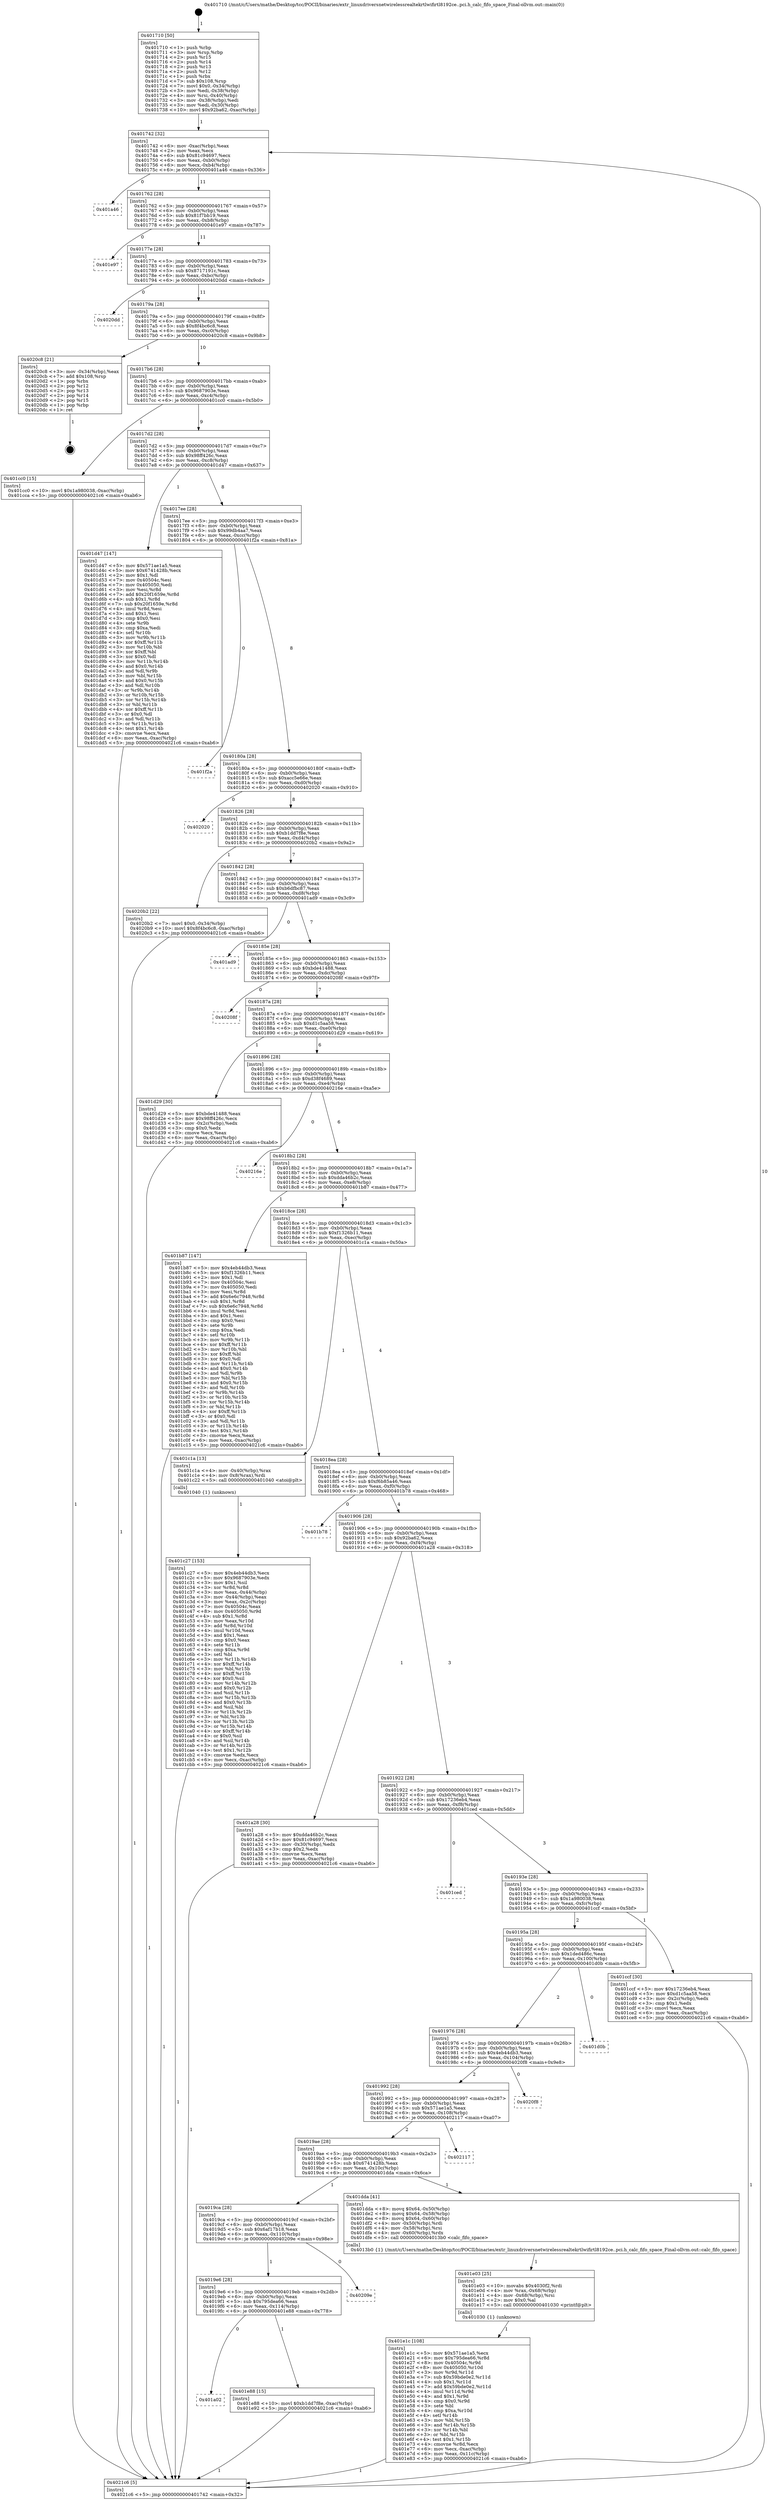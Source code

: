 digraph "0x401710" {
  label = "0x401710 (/mnt/c/Users/mathe/Desktop/tcc/POCII/binaries/extr_linuxdriversnetwirelessrealtekrtlwifirtl8192ce..pci.h_calc_fifo_space_Final-ollvm.out::main(0))"
  labelloc = "t"
  node[shape=record]

  Entry [label="",width=0.3,height=0.3,shape=circle,fillcolor=black,style=filled]
  "0x401742" [label="{
     0x401742 [32]\l
     | [instrs]\l
     &nbsp;&nbsp;0x401742 \<+6\>: mov -0xac(%rbp),%eax\l
     &nbsp;&nbsp;0x401748 \<+2\>: mov %eax,%ecx\l
     &nbsp;&nbsp;0x40174a \<+6\>: sub $0x81c94697,%ecx\l
     &nbsp;&nbsp;0x401750 \<+6\>: mov %eax,-0xb0(%rbp)\l
     &nbsp;&nbsp;0x401756 \<+6\>: mov %ecx,-0xb4(%rbp)\l
     &nbsp;&nbsp;0x40175c \<+6\>: je 0000000000401a46 \<main+0x336\>\l
  }"]
  "0x401a46" [label="{
     0x401a46\l
  }", style=dashed]
  "0x401762" [label="{
     0x401762 [28]\l
     | [instrs]\l
     &nbsp;&nbsp;0x401762 \<+5\>: jmp 0000000000401767 \<main+0x57\>\l
     &nbsp;&nbsp;0x401767 \<+6\>: mov -0xb0(%rbp),%eax\l
     &nbsp;&nbsp;0x40176d \<+5\>: sub $0x81f7bb19,%eax\l
     &nbsp;&nbsp;0x401772 \<+6\>: mov %eax,-0xb8(%rbp)\l
     &nbsp;&nbsp;0x401778 \<+6\>: je 0000000000401e97 \<main+0x787\>\l
  }"]
  Exit [label="",width=0.3,height=0.3,shape=circle,fillcolor=black,style=filled,peripheries=2]
  "0x401e97" [label="{
     0x401e97\l
  }", style=dashed]
  "0x40177e" [label="{
     0x40177e [28]\l
     | [instrs]\l
     &nbsp;&nbsp;0x40177e \<+5\>: jmp 0000000000401783 \<main+0x73\>\l
     &nbsp;&nbsp;0x401783 \<+6\>: mov -0xb0(%rbp),%eax\l
     &nbsp;&nbsp;0x401789 \<+5\>: sub $0x8717191c,%eax\l
     &nbsp;&nbsp;0x40178e \<+6\>: mov %eax,-0xbc(%rbp)\l
     &nbsp;&nbsp;0x401794 \<+6\>: je 00000000004020dd \<main+0x9cd\>\l
  }"]
  "0x401a02" [label="{
     0x401a02\l
  }", style=dashed]
  "0x4020dd" [label="{
     0x4020dd\l
  }", style=dashed]
  "0x40179a" [label="{
     0x40179a [28]\l
     | [instrs]\l
     &nbsp;&nbsp;0x40179a \<+5\>: jmp 000000000040179f \<main+0x8f\>\l
     &nbsp;&nbsp;0x40179f \<+6\>: mov -0xb0(%rbp),%eax\l
     &nbsp;&nbsp;0x4017a5 \<+5\>: sub $0x8f4bc6c8,%eax\l
     &nbsp;&nbsp;0x4017aa \<+6\>: mov %eax,-0xc0(%rbp)\l
     &nbsp;&nbsp;0x4017b0 \<+6\>: je 00000000004020c8 \<main+0x9b8\>\l
  }"]
  "0x401e88" [label="{
     0x401e88 [15]\l
     | [instrs]\l
     &nbsp;&nbsp;0x401e88 \<+10\>: movl $0xb1dd7f8e,-0xac(%rbp)\l
     &nbsp;&nbsp;0x401e92 \<+5\>: jmp 00000000004021c6 \<main+0xab6\>\l
  }"]
  "0x4020c8" [label="{
     0x4020c8 [21]\l
     | [instrs]\l
     &nbsp;&nbsp;0x4020c8 \<+3\>: mov -0x34(%rbp),%eax\l
     &nbsp;&nbsp;0x4020cb \<+7\>: add $0x108,%rsp\l
     &nbsp;&nbsp;0x4020d2 \<+1\>: pop %rbx\l
     &nbsp;&nbsp;0x4020d3 \<+2\>: pop %r12\l
     &nbsp;&nbsp;0x4020d5 \<+2\>: pop %r13\l
     &nbsp;&nbsp;0x4020d7 \<+2\>: pop %r14\l
     &nbsp;&nbsp;0x4020d9 \<+2\>: pop %r15\l
     &nbsp;&nbsp;0x4020db \<+1\>: pop %rbp\l
     &nbsp;&nbsp;0x4020dc \<+1\>: ret\l
  }"]
  "0x4017b6" [label="{
     0x4017b6 [28]\l
     | [instrs]\l
     &nbsp;&nbsp;0x4017b6 \<+5\>: jmp 00000000004017bb \<main+0xab\>\l
     &nbsp;&nbsp;0x4017bb \<+6\>: mov -0xb0(%rbp),%eax\l
     &nbsp;&nbsp;0x4017c1 \<+5\>: sub $0x9687903e,%eax\l
     &nbsp;&nbsp;0x4017c6 \<+6\>: mov %eax,-0xc4(%rbp)\l
     &nbsp;&nbsp;0x4017cc \<+6\>: je 0000000000401cc0 \<main+0x5b0\>\l
  }"]
  "0x4019e6" [label="{
     0x4019e6 [28]\l
     | [instrs]\l
     &nbsp;&nbsp;0x4019e6 \<+5\>: jmp 00000000004019eb \<main+0x2db\>\l
     &nbsp;&nbsp;0x4019eb \<+6\>: mov -0xb0(%rbp),%eax\l
     &nbsp;&nbsp;0x4019f1 \<+5\>: sub $0x795dea66,%eax\l
     &nbsp;&nbsp;0x4019f6 \<+6\>: mov %eax,-0x114(%rbp)\l
     &nbsp;&nbsp;0x4019fc \<+6\>: je 0000000000401e88 \<main+0x778\>\l
  }"]
  "0x401cc0" [label="{
     0x401cc0 [15]\l
     | [instrs]\l
     &nbsp;&nbsp;0x401cc0 \<+10\>: movl $0x1a980038,-0xac(%rbp)\l
     &nbsp;&nbsp;0x401cca \<+5\>: jmp 00000000004021c6 \<main+0xab6\>\l
  }"]
  "0x4017d2" [label="{
     0x4017d2 [28]\l
     | [instrs]\l
     &nbsp;&nbsp;0x4017d2 \<+5\>: jmp 00000000004017d7 \<main+0xc7\>\l
     &nbsp;&nbsp;0x4017d7 \<+6\>: mov -0xb0(%rbp),%eax\l
     &nbsp;&nbsp;0x4017dd \<+5\>: sub $0x98ff426c,%eax\l
     &nbsp;&nbsp;0x4017e2 \<+6\>: mov %eax,-0xc8(%rbp)\l
     &nbsp;&nbsp;0x4017e8 \<+6\>: je 0000000000401d47 \<main+0x637\>\l
  }"]
  "0x40209e" [label="{
     0x40209e\l
  }", style=dashed]
  "0x401d47" [label="{
     0x401d47 [147]\l
     | [instrs]\l
     &nbsp;&nbsp;0x401d47 \<+5\>: mov $0x571ae1a5,%eax\l
     &nbsp;&nbsp;0x401d4c \<+5\>: mov $0x6741428b,%ecx\l
     &nbsp;&nbsp;0x401d51 \<+2\>: mov $0x1,%dl\l
     &nbsp;&nbsp;0x401d53 \<+7\>: mov 0x40504c,%esi\l
     &nbsp;&nbsp;0x401d5a \<+7\>: mov 0x405050,%edi\l
     &nbsp;&nbsp;0x401d61 \<+3\>: mov %esi,%r8d\l
     &nbsp;&nbsp;0x401d64 \<+7\>: add $0x20f1659e,%r8d\l
     &nbsp;&nbsp;0x401d6b \<+4\>: sub $0x1,%r8d\l
     &nbsp;&nbsp;0x401d6f \<+7\>: sub $0x20f1659e,%r8d\l
     &nbsp;&nbsp;0x401d76 \<+4\>: imul %r8d,%esi\l
     &nbsp;&nbsp;0x401d7a \<+3\>: and $0x1,%esi\l
     &nbsp;&nbsp;0x401d7d \<+3\>: cmp $0x0,%esi\l
     &nbsp;&nbsp;0x401d80 \<+4\>: sete %r9b\l
     &nbsp;&nbsp;0x401d84 \<+3\>: cmp $0xa,%edi\l
     &nbsp;&nbsp;0x401d87 \<+4\>: setl %r10b\l
     &nbsp;&nbsp;0x401d8b \<+3\>: mov %r9b,%r11b\l
     &nbsp;&nbsp;0x401d8e \<+4\>: xor $0xff,%r11b\l
     &nbsp;&nbsp;0x401d92 \<+3\>: mov %r10b,%bl\l
     &nbsp;&nbsp;0x401d95 \<+3\>: xor $0xff,%bl\l
     &nbsp;&nbsp;0x401d98 \<+3\>: xor $0x0,%dl\l
     &nbsp;&nbsp;0x401d9b \<+3\>: mov %r11b,%r14b\l
     &nbsp;&nbsp;0x401d9e \<+4\>: and $0x0,%r14b\l
     &nbsp;&nbsp;0x401da2 \<+3\>: and %dl,%r9b\l
     &nbsp;&nbsp;0x401da5 \<+3\>: mov %bl,%r15b\l
     &nbsp;&nbsp;0x401da8 \<+4\>: and $0x0,%r15b\l
     &nbsp;&nbsp;0x401dac \<+3\>: and %dl,%r10b\l
     &nbsp;&nbsp;0x401daf \<+3\>: or %r9b,%r14b\l
     &nbsp;&nbsp;0x401db2 \<+3\>: or %r10b,%r15b\l
     &nbsp;&nbsp;0x401db5 \<+3\>: xor %r15b,%r14b\l
     &nbsp;&nbsp;0x401db8 \<+3\>: or %bl,%r11b\l
     &nbsp;&nbsp;0x401dbb \<+4\>: xor $0xff,%r11b\l
     &nbsp;&nbsp;0x401dbf \<+3\>: or $0x0,%dl\l
     &nbsp;&nbsp;0x401dc2 \<+3\>: and %dl,%r11b\l
     &nbsp;&nbsp;0x401dc5 \<+3\>: or %r11b,%r14b\l
     &nbsp;&nbsp;0x401dc8 \<+4\>: test $0x1,%r14b\l
     &nbsp;&nbsp;0x401dcc \<+3\>: cmovne %ecx,%eax\l
     &nbsp;&nbsp;0x401dcf \<+6\>: mov %eax,-0xac(%rbp)\l
     &nbsp;&nbsp;0x401dd5 \<+5\>: jmp 00000000004021c6 \<main+0xab6\>\l
  }"]
  "0x4017ee" [label="{
     0x4017ee [28]\l
     | [instrs]\l
     &nbsp;&nbsp;0x4017ee \<+5\>: jmp 00000000004017f3 \<main+0xe3\>\l
     &nbsp;&nbsp;0x4017f3 \<+6\>: mov -0xb0(%rbp),%eax\l
     &nbsp;&nbsp;0x4017f9 \<+5\>: sub $0x99db4aa7,%eax\l
     &nbsp;&nbsp;0x4017fe \<+6\>: mov %eax,-0xcc(%rbp)\l
     &nbsp;&nbsp;0x401804 \<+6\>: je 0000000000401f2a \<main+0x81a\>\l
  }"]
  "0x401e1c" [label="{
     0x401e1c [108]\l
     | [instrs]\l
     &nbsp;&nbsp;0x401e1c \<+5\>: mov $0x571ae1a5,%ecx\l
     &nbsp;&nbsp;0x401e21 \<+6\>: mov $0x795dea66,%r8d\l
     &nbsp;&nbsp;0x401e27 \<+8\>: mov 0x40504c,%r9d\l
     &nbsp;&nbsp;0x401e2f \<+8\>: mov 0x405050,%r10d\l
     &nbsp;&nbsp;0x401e37 \<+3\>: mov %r9d,%r11d\l
     &nbsp;&nbsp;0x401e3a \<+7\>: sub $0x59bde0e2,%r11d\l
     &nbsp;&nbsp;0x401e41 \<+4\>: sub $0x1,%r11d\l
     &nbsp;&nbsp;0x401e45 \<+7\>: add $0x59bde0e2,%r11d\l
     &nbsp;&nbsp;0x401e4c \<+4\>: imul %r11d,%r9d\l
     &nbsp;&nbsp;0x401e50 \<+4\>: and $0x1,%r9d\l
     &nbsp;&nbsp;0x401e54 \<+4\>: cmp $0x0,%r9d\l
     &nbsp;&nbsp;0x401e58 \<+3\>: sete %bl\l
     &nbsp;&nbsp;0x401e5b \<+4\>: cmp $0xa,%r10d\l
     &nbsp;&nbsp;0x401e5f \<+4\>: setl %r14b\l
     &nbsp;&nbsp;0x401e63 \<+3\>: mov %bl,%r15b\l
     &nbsp;&nbsp;0x401e66 \<+3\>: and %r14b,%r15b\l
     &nbsp;&nbsp;0x401e69 \<+3\>: xor %r14b,%bl\l
     &nbsp;&nbsp;0x401e6c \<+3\>: or %bl,%r15b\l
     &nbsp;&nbsp;0x401e6f \<+4\>: test $0x1,%r15b\l
     &nbsp;&nbsp;0x401e73 \<+4\>: cmovne %r8d,%ecx\l
     &nbsp;&nbsp;0x401e77 \<+6\>: mov %ecx,-0xac(%rbp)\l
     &nbsp;&nbsp;0x401e7d \<+6\>: mov %eax,-0x11c(%rbp)\l
     &nbsp;&nbsp;0x401e83 \<+5\>: jmp 00000000004021c6 \<main+0xab6\>\l
  }"]
  "0x401f2a" [label="{
     0x401f2a\l
  }", style=dashed]
  "0x40180a" [label="{
     0x40180a [28]\l
     | [instrs]\l
     &nbsp;&nbsp;0x40180a \<+5\>: jmp 000000000040180f \<main+0xff\>\l
     &nbsp;&nbsp;0x40180f \<+6\>: mov -0xb0(%rbp),%eax\l
     &nbsp;&nbsp;0x401815 \<+5\>: sub $0xacc5e66e,%eax\l
     &nbsp;&nbsp;0x40181a \<+6\>: mov %eax,-0xd0(%rbp)\l
     &nbsp;&nbsp;0x401820 \<+6\>: je 0000000000402020 \<main+0x910\>\l
  }"]
  "0x401e03" [label="{
     0x401e03 [25]\l
     | [instrs]\l
     &nbsp;&nbsp;0x401e03 \<+10\>: movabs $0x4030f2,%rdi\l
     &nbsp;&nbsp;0x401e0d \<+4\>: mov %rax,-0x68(%rbp)\l
     &nbsp;&nbsp;0x401e11 \<+4\>: mov -0x68(%rbp),%rsi\l
     &nbsp;&nbsp;0x401e15 \<+2\>: mov $0x0,%al\l
     &nbsp;&nbsp;0x401e17 \<+5\>: call 0000000000401030 \<printf@plt\>\l
     | [calls]\l
     &nbsp;&nbsp;0x401030 \{1\} (unknown)\l
  }"]
  "0x402020" [label="{
     0x402020\l
  }", style=dashed]
  "0x401826" [label="{
     0x401826 [28]\l
     | [instrs]\l
     &nbsp;&nbsp;0x401826 \<+5\>: jmp 000000000040182b \<main+0x11b\>\l
     &nbsp;&nbsp;0x40182b \<+6\>: mov -0xb0(%rbp),%eax\l
     &nbsp;&nbsp;0x401831 \<+5\>: sub $0xb1dd7f8e,%eax\l
     &nbsp;&nbsp;0x401836 \<+6\>: mov %eax,-0xd4(%rbp)\l
     &nbsp;&nbsp;0x40183c \<+6\>: je 00000000004020b2 \<main+0x9a2\>\l
  }"]
  "0x4019ca" [label="{
     0x4019ca [28]\l
     | [instrs]\l
     &nbsp;&nbsp;0x4019ca \<+5\>: jmp 00000000004019cf \<main+0x2bf\>\l
     &nbsp;&nbsp;0x4019cf \<+6\>: mov -0xb0(%rbp),%eax\l
     &nbsp;&nbsp;0x4019d5 \<+5\>: sub $0x6af17b18,%eax\l
     &nbsp;&nbsp;0x4019da \<+6\>: mov %eax,-0x110(%rbp)\l
     &nbsp;&nbsp;0x4019e0 \<+6\>: je 000000000040209e \<main+0x98e\>\l
  }"]
  "0x4020b2" [label="{
     0x4020b2 [22]\l
     | [instrs]\l
     &nbsp;&nbsp;0x4020b2 \<+7\>: movl $0x0,-0x34(%rbp)\l
     &nbsp;&nbsp;0x4020b9 \<+10\>: movl $0x8f4bc6c8,-0xac(%rbp)\l
     &nbsp;&nbsp;0x4020c3 \<+5\>: jmp 00000000004021c6 \<main+0xab6\>\l
  }"]
  "0x401842" [label="{
     0x401842 [28]\l
     | [instrs]\l
     &nbsp;&nbsp;0x401842 \<+5\>: jmp 0000000000401847 \<main+0x137\>\l
     &nbsp;&nbsp;0x401847 \<+6\>: mov -0xb0(%rbp),%eax\l
     &nbsp;&nbsp;0x40184d \<+5\>: sub $0xb6dfbc87,%eax\l
     &nbsp;&nbsp;0x401852 \<+6\>: mov %eax,-0xd8(%rbp)\l
     &nbsp;&nbsp;0x401858 \<+6\>: je 0000000000401ad9 \<main+0x3c9\>\l
  }"]
  "0x401dda" [label="{
     0x401dda [41]\l
     | [instrs]\l
     &nbsp;&nbsp;0x401dda \<+8\>: movq $0x64,-0x50(%rbp)\l
     &nbsp;&nbsp;0x401de2 \<+8\>: movq $0x64,-0x58(%rbp)\l
     &nbsp;&nbsp;0x401dea \<+8\>: movq $0x64,-0x60(%rbp)\l
     &nbsp;&nbsp;0x401df2 \<+4\>: mov -0x50(%rbp),%rdi\l
     &nbsp;&nbsp;0x401df6 \<+4\>: mov -0x58(%rbp),%rsi\l
     &nbsp;&nbsp;0x401dfa \<+4\>: mov -0x60(%rbp),%rdx\l
     &nbsp;&nbsp;0x401dfe \<+5\>: call 00000000004013b0 \<calc_fifo_space\>\l
     | [calls]\l
     &nbsp;&nbsp;0x4013b0 \{1\} (/mnt/c/Users/mathe/Desktop/tcc/POCII/binaries/extr_linuxdriversnetwirelessrealtekrtlwifirtl8192ce..pci.h_calc_fifo_space_Final-ollvm.out::calc_fifo_space)\l
  }"]
  "0x401ad9" [label="{
     0x401ad9\l
  }", style=dashed]
  "0x40185e" [label="{
     0x40185e [28]\l
     | [instrs]\l
     &nbsp;&nbsp;0x40185e \<+5\>: jmp 0000000000401863 \<main+0x153\>\l
     &nbsp;&nbsp;0x401863 \<+6\>: mov -0xb0(%rbp),%eax\l
     &nbsp;&nbsp;0x401869 \<+5\>: sub $0xbde41488,%eax\l
     &nbsp;&nbsp;0x40186e \<+6\>: mov %eax,-0xdc(%rbp)\l
     &nbsp;&nbsp;0x401874 \<+6\>: je 000000000040208f \<main+0x97f\>\l
  }"]
  "0x4019ae" [label="{
     0x4019ae [28]\l
     | [instrs]\l
     &nbsp;&nbsp;0x4019ae \<+5\>: jmp 00000000004019b3 \<main+0x2a3\>\l
     &nbsp;&nbsp;0x4019b3 \<+6\>: mov -0xb0(%rbp),%eax\l
     &nbsp;&nbsp;0x4019b9 \<+5\>: sub $0x6741428b,%eax\l
     &nbsp;&nbsp;0x4019be \<+6\>: mov %eax,-0x10c(%rbp)\l
     &nbsp;&nbsp;0x4019c4 \<+6\>: je 0000000000401dda \<main+0x6ca\>\l
  }"]
  "0x40208f" [label="{
     0x40208f\l
  }", style=dashed]
  "0x40187a" [label="{
     0x40187a [28]\l
     | [instrs]\l
     &nbsp;&nbsp;0x40187a \<+5\>: jmp 000000000040187f \<main+0x16f\>\l
     &nbsp;&nbsp;0x40187f \<+6\>: mov -0xb0(%rbp),%eax\l
     &nbsp;&nbsp;0x401885 \<+5\>: sub $0xd1c5aa58,%eax\l
     &nbsp;&nbsp;0x40188a \<+6\>: mov %eax,-0xe0(%rbp)\l
     &nbsp;&nbsp;0x401890 \<+6\>: je 0000000000401d29 \<main+0x619\>\l
  }"]
  "0x402117" [label="{
     0x402117\l
  }", style=dashed]
  "0x401d29" [label="{
     0x401d29 [30]\l
     | [instrs]\l
     &nbsp;&nbsp;0x401d29 \<+5\>: mov $0xbde41488,%eax\l
     &nbsp;&nbsp;0x401d2e \<+5\>: mov $0x98ff426c,%ecx\l
     &nbsp;&nbsp;0x401d33 \<+3\>: mov -0x2c(%rbp),%edx\l
     &nbsp;&nbsp;0x401d36 \<+3\>: cmp $0x0,%edx\l
     &nbsp;&nbsp;0x401d39 \<+3\>: cmove %ecx,%eax\l
     &nbsp;&nbsp;0x401d3c \<+6\>: mov %eax,-0xac(%rbp)\l
     &nbsp;&nbsp;0x401d42 \<+5\>: jmp 00000000004021c6 \<main+0xab6\>\l
  }"]
  "0x401896" [label="{
     0x401896 [28]\l
     | [instrs]\l
     &nbsp;&nbsp;0x401896 \<+5\>: jmp 000000000040189b \<main+0x18b\>\l
     &nbsp;&nbsp;0x40189b \<+6\>: mov -0xb0(%rbp),%eax\l
     &nbsp;&nbsp;0x4018a1 \<+5\>: sub $0xd38f4689,%eax\l
     &nbsp;&nbsp;0x4018a6 \<+6\>: mov %eax,-0xe4(%rbp)\l
     &nbsp;&nbsp;0x4018ac \<+6\>: je 000000000040216e \<main+0xa5e\>\l
  }"]
  "0x401992" [label="{
     0x401992 [28]\l
     | [instrs]\l
     &nbsp;&nbsp;0x401992 \<+5\>: jmp 0000000000401997 \<main+0x287\>\l
     &nbsp;&nbsp;0x401997 \<+6\>: mov -0xb0(%rbp),%eax\l
     &nbsp;&nbsp;0x40199d \<+5\>: sub $0x571ae1a5,%eax\l
     &nbsp;&nbsp;0x4019a2 \<+6\>: mov %eax,-0x108(%rbp)\l
     &nbsp;&nbsp;0x4019a8 \<+6\>: je 0000000000402117 \<main+0xa07\>\l
  }"]
  "0x40216e" [label="{
     0x40216e\l
  }", style=dashed]
  "0x4018b2" [label="{
     0x4018b2 [28]\l
     | [instrs]\l
     &nbsp;&nbsp;0x4018b2 \<+5\>: jmp 00000000004018b7 \<main+0x1a7\>\l
     &nbsp;&nbsp;0x4018b7 \<+6\>: mov -0xb0(%rbp),%eax\l
     &nbsp;&nbsp;0x4018bd \<+5\>: sub $0xdda46b2c,%eax\l
     &nbsp;&nbsp;0x4018c2 \<+6\>: mov %eax,-0xe8(%rbp)\l
     &nbsp;&nbsp;0x4018c8 \<+6\>: je 0000000000401b87 \<main+0x477\>\l
  }"]
  "0x4020f8" [label="{
     0x4020f8\l
  }", style=dashed]
  "0x401b87" [label="{
     0x401b87 [147]\l
     | [instrs]\l
     &nbsp;&nbsp;0x401b87 \<+5\>: mov $0x4eb44db3,%eax\l
     &nbsp;&nbsp;0x401b8c \<+5\>: mov $0xf1326b11,%ecx\l
     &nbsp;&nbsp;0x401b91 \<+2\>: mov $0x1,%dl\l
     &nbsp;&nbsp;0x401b93 \<+7\>: mov 0x40504c,%esi\l
     &nbsp;&nbsp;0x401b9a \<+7\>: mov 0x405050,%edi\l
     &nbsp;&nbsp;0x401ba1 \<+3\>: mov %esi,%r8d\l
     &nbsp;&nbsp;0x401ba4 \<+7\>: add $0x6e6c7948,%r8d\l
     &nbsp;&nbsp;0x401bab \<+4\>: sub $0x1,%r8d\l
     &nbsp;&nbsp;0x401baf \<+7\>: sub $0x6e6c7948,%r8d\l
     &nbsp;&nbsp;0x401bb6 \<+4\>: imul %r8d,%esi\l
     &nbsp;&nbsp;0x401bba \<+3\>: and $0x1,%esi\l
     &nbsp;&nbsp;0x401bbd \<+3\>: cmp $0x0,%esi\l
     &nbsp;&nbsp;0x401bc0 \<+4\>: sete %r9b\l
     &nbsp;&nbsp;0x401bc4 \<+3\>: cmp $0xa,%edi\l
     &nbsp;&nbsp;0x401bc7 \<+4\>: setl %r10b\l
     &nbsp;&nbsp;0x401bcb \<+3\>: mov %r9b,%r11b\l
     &nbsp;&nbsp;0x401bce \<+4\>: xor $0xff,%r11b\l
     &nbsp;&nbsp;0x401bd2 \<+3\>: mov %r10b,%bl\l
     &nbsp;&nbsp;0x401bd5 \<+3\>: xor $0xff,%bl\l
     &nbsp;&nbsp;0x401bd8 \<+3\>: xor $0x0,%dl\l
     &nbsp;&nbsp;0x401bdb \<+3\>: mov %r11b,%r14b\l
     &nbsp;&nbsp;0x401bde \<+4\>: and $0x0,%r14b\l
     &nbsp;&nbsp;0x401be2 \<+3\>: and %dl,%r9b\l
     &nbsp;&nbsp;0x401be5 \<+3\>: mov %bl,%r15b\l
     &nbsp;&nbsp;0x401be8 \<+4\>: and $0x0,%r15b\l
     &nbsp;&nbsp;0x401bec \<+3\>: and %dl,%r10b\l
     &nbsp;&nbsp;0x401bef \<+3\>: or %r9b,%r14b\l
     &nbsp;&nbsp;0x401bf2 \<+3\>: or %r10b,%r15b\l
     &nbsp;&nbsp;0x401bf5 \<+3\>: xor %r15b,%r14b\l
     &nbsp;&nbsp;0x401bf8 \<+3\>: or %bl,%r11b\l
     &nbsp;&nbsp;0x401bfb \<+4\>: xor $0xff,%r11b\l
     &nbsp;&nbsp;0x401bff \<+3\>: or $0x0,%dl\l
     &nbsp;&nbsp;0x401c02 \<+3\>: and %dl,%r11b\l
     &nbsp;&nbsp;0x401c05 \<+3\>: or %r11b,%r14b\l
     &nbsp;&nbsp;0x401c08 \<+4\>: test $0x1,%r14b\l
     &nbsp;&nbsp;0x401c0c \<+3\>: cmovne %ecx,%eax\l
     &nbsp;&nbsp;0x401c0f \<+6\>: mov %eax,-0xac(%rbp)\l
     &nbsp;&nbsp;0x401c15 \<+5\>: jmp 00000000004021c6 \<main+0xab6\>\l
  }"]
  "0x4018ce" [label="{
     0x4018ce [28]\l
     | [instrs]\l
     &nbsp;&nbsp;0x4018ce \<+5\>: jmp 00000000004018d3 \<main+0x1c3\>\l
     &nbsp;&nbsp;0x4018d3 \<+6\>: mov -0xb0(%rbp),%eax\l
     &nbsp;&nbsp;0x4018d9 \<+5\>: sub $0xf1326b11,%eax\l
     &nbsp;&nbsp;0x4018de \<+6\>: mov %eax,-0xec(%rbp)\l
     &nbsp;&nbsp;0x4018e4 \<+6\>: je 0000000000401c1a \<main+0x50a\>\l
  }"]
  "0x401976" [label="{
     0x401976 [28]\l
     | [instrs]\l
     &nbsp;&nbsp;0x401976 \<+5\>: jmp 000000000040197b \<main+0x26b\>\l
     &nbsp;&nbsp;0x40197b \<+6\>: mov -0xb0(%rbp),%eax\l
     &nbsp;&nbsp;0x401981 \<+5\>: sub $0x4eb44db3,%eax\l
     &nbsp;&nbsp;0x401986 \<+6\>: mov %eax,-0x104(%rbp)\l
     &nbsp;&nbsp;0x40198c \<+6\>: je 00000000004020f8 \<main+0x9e8\>\l
  }"]
  "0x401c1a" [label="{
     0x401c1a [13]\l
     | [instrs]\l
     &nbsp;&nbsp;0x401c1a \<+4\>: mov -0x40(%rbp),%rax\l
     &nbsp;&nbsp;0x401c1e \<+4\>: mov 0x8(%rax),%rdi\l
     &nbsp;&nbsp;0x401c22 \<+5\>: call 0000000000401040 \<atoi@plt\>\l
     | [calls]\l
     &nbsp;&nbsp;0x401040 \{1\} (unknown)\l
  }"]
  "0x4018ea" [label="{
     0x4018ea [28]\l
     | [instrs]\l
     &nbsp;&nbsp;0x4018ea \<+5\>: jmp 00000000004018ef \<main+0x1df\>\l
     &nbsp;&nbsp;0x4018ef \<+6\>: mov -0xb0(%rbp),%eax\l
     &nbsp;&nbsp;0x4018f5 \<+5\>: sub $0xf6b85a46,%eax\l
     &nbsp;&nbsp;0x4018fa \<+6\>: mov %eax,-0xf0(%rbp)\l
     &nbsp;&nbsp;0x401900 \<+6\>: je 0000000000401b78 \<main+0x468\>\l
  }"]
  "0x401d0b" [label="{
     0x401d0b\l
  }", style=dashed]
  "0x401b78" [label="{
     0x401b78\l
  }", style=dashed]
  "0x401906" [label="{
     0x401906 [28]\l
     | [instrs]\l
     &nbsp;&nbsp;0x401906 \<+5\>: jmp 000000000040190b \<main+0x1fb\>\l
     &nbsp;&nbsp;0x40190b \<+6\>: mov -0xb0(%rbp),%eax\l
     &nbsp;&nbsp;0x401911 \<+5\>: sub $0x92ba62,%eax\l
     &nbsp;&nbsp;0x401916 \<+6\>: mov %eax,-0xf4(%rbp)\l
     &nbsp;&nbsp;0x40191c \<+6\>: je 0000000000401a28 \<main+0x318\>\l
  }"]
  "0x40195a" [label="{
     0x40195a [28]\l
     | [instrs]\l
     &nbsp;&nbsp;0x40195a \<+5\>: jmp 000000000040195f \<main+0x24f\>\l
     &nbsp;&nbsp;0x40195f \<+6\>: mov -0xb0(%rbp),%eax\l
     &nbsp;&nbsp;0x401965 \<+5\>: sub $0x1ded486c,%eax\l
     &nbsp;&nbsp;0x40196a \<+6\>: mov %eax,-0x100(%rbp)\l
     &nbsp;&nbsp;0x401970 \<+6\>: je 0000000000401d0b \<main+0x5fb\>\l
  }"]
  "0x401a28" [label="{
     0x401a28 [30]\l
     | [instrs]\l
     &nbsp;&nbsp;0x401a28 \<+5\>: mov $0xdda46b2c,%eax\l
     &nbsp;&nbsp;0x401a2d \<+5\>: mov $0x81c94697,%ecx\l
     &nbsp;&nbsp;0x401a32 \<+3\>: mov -0x30(%rbp),%edx\l
     &nbsp;&nbsp;0x401a35 \<+3\>: cmp $0x2,%edx\l
     &nbsp;&nbsp;0x401a38 \<+3\>: cmovne %ecx,%eax\l
     &nbsp;&nbsp;0x401a3b \<+6\>: mov %eax,-0xac(%rbp)\l
     &nbsp;&nbsp;0x401a41 \<+5\>: jmp 00000000004021c6 \<main+0xab6\>\l
  }"]
  "0x401922" [label="{
     0x401922 [28]\l
     | [instrs]\l
     &nbsp;&nbsp;0x401922 \<+5\>: jmp 0000000000401927 \<main+0x217\>\l
     &nbsp;&nbsp;0x401927 \<+6\>: mov -0xb0(%rbp),%eax\l
     &nbsp;&nbsp;0x40192d \<+5\>: sub $0x17236eb4,%eax\l
     &nbsp;&nbsp;0x401932 \<+6\>: mov %eax,-0xf8(%rbp)\l
     &nbsp;&nbsp;0x401938 \<+6\>: je 0000000000401ced \<main+0x5dd\>\l
  }"]
  "0x4021c6" [label="{
     0x4021c6 [5]\l
     | [instrs]\l
     &nbsp;&nbsp;0x4021c6 \<+5\>: jmp 0000000000401742 \<main+0x32\>\l
  }"]
  "0x401710" [label="{
     0x401710 [50]\l
     | [instrs]\l
     &nbsp;&nbsp;0x401710 \<+1\>: push %rbp\l
     &nbsp;&nbsp;0x401711 \<+3\>: mov %rsp,%rbp\l
     &nbsp;&nbsp;0x401714 \<+2\>: push %r15\l
     &nbsp;&nbsp;0x401716 \<+2\>: push %r14\l
     &nbsp;&nbsp;0x401718 \<+2\>: push %r13\l
     &nbsp;&nbsp;0x40171a \<+2\>: push %r12\l
     &nbsp;&nbsp;0x40171c \<+1\>: push %rbx\l
     &nbsp;&nbsp;0x40171d \<+7\>: sub $0x108,%rsp\l
     &nbsp;&nbsp;0x401724 \<+7\>: movl $0x0,-0x34(%rbp)\l
     &nbsp;&nbsp;0x40172b \<+3\>: mov %edi,-0x38(%rbp)\l
     &nbsp;&nbsp;0x40172e \<+4\>: mov %rsi,-0x40(%rbp)\l
     &nbsp;&nbsp;0x401732 \<+3\>: mov -0x38(%rbp),%edi\l
     &nbsp;&nbsp;0x401735 \<+3\>: mov %edi,-0x30(%rbp)\l
     &nbsp;&nbsp;0x401738 \<+10\>: movl $0x92ba62,-0xac(%rbp)\l
  }"]
  "0x401c27" [label="{
     0x401c27 [153]\l
     | [instrs]\l
     &nbsp;&nbsp;0x401c27 \<+5\>: mov $0x4eb44db3,%ecx\l
     &nbsp;&nbsp;0x401c2c \<+5\>: mov $0x9687903e,%edx\l
     &nbsp;&nbsp;0x401c31 \<+3\>: mov $0x1,%sil\l
     &nbsp;&nbsp;0x401c34 \<+3\>: xor %r8d,%r8d\l
     &nbsp;&nbsp;0x401c37 \<+3\>: mov %eax,-0x44(%rbp)\l
     &nbsp;&nbsp;0x401c3a \<+3\>: mov -0x44(%rbp),%eax\l
     &nbsp;&nbsp;0x401c3d \<+3\>: mov %eax,-0x2c(%rbp)\l
     &nbsp;&nbsp;0x401c40 \<+7\>: mov 0x40504c,%eax\l
     &nbsp;&nbsp;0x401c47 \<+8\>: mov 0x405050,%r9d\l
     &nbsp;&nbsp;0x401c4f \<+4\>: sub $0x1,%r8d\l
     &nbsp;&nbsp;0x401c53 \<+3\>: mov %eax,%r10d\l
     &nbsp;&nbsp;0x401c56 \<+3\>: add %r8d,%r10d\l
     &nbsp;&nbsp;0x401c59 \<+4\>: imul %r10d,%eax\l
     &nbsp;&nbsp;0x401c5d \<+3\>: and $0x1,%eax\l
     &nbsp;&nbsp;0x401c60 \<+3\>: cmp $0x0,%eax\l
     &nbsp;&nbsp;0x401c63 \<+4\>: sete %r11b\l
     &nbsp;&nbsp;0x401c67 \<+4\>: cmp $0xa,%r9d\l
     &nbsp;&nbsp;0x401c6b \<+3\>: setl %bl\l
     &nbsp;&nbsp;0x401c6e \<+3\>: mov %r11b,%r14b\l
     &nbsp;&nbsp;0x401c71 \<+4\>: xor $0xff,%r14b\l
     &nbsp;&nbsp;0x401c75 \<+3\>: mov %bl,%r15b\l
     &nbsp;&nbsp;0x401c78 \<+4\>: xor $0xff,%r15b\l
     &nbsp;&nbsp;0x401c7c \<+4\>: xor $0x0,%sil\l
     &nbsp;&nbsp;0x401c80 \<+3\>: mov %r14b,%r12b\l
     &nbsp;&nbsp;0x401c83 \<+4\>: and $0x0,%r12b\l
     &nbsp;&nbsp;0x401c87 \<+3\>: and %sil,%r11b\l
     &nbsp;&nbsp;0x401c8a \<+3\>: mov %r15b,%r13b\l
     &nbsp;&nbsp;0x401c8d \<+4\>: and $0x0,%r13b\l
     &nbsp;&nbsp;0x401c91 \<+3\>: and %sil,%bl\l
     &nbsp;&nbsp;0x401c94 \<+3\>: or %r11b,%r12b\l
     &nbsp;&nbsp;0x401c97 \<+3\>: or %bl,%r13b\l
     &nbsp;&nbsp;0x401c9a \<+3\>: xor %r13b,%r12b\l
     &nbsp;&nbsp;0x401c9d \<+3\>: or %r15b,%r14b\l
     &nbsp;&nbsp;0x401ca0 \<+4\>: xor $0xff,%r14b\l
     &nbsp;&nbsp;0x401ca4 \<+4\>: or $0x0,%sil\l
     &nbsp;&nbsp;0x401ca8 \<+3\>: and %sil,%r14b\l
     &nbsp;&nbsp;0x401cab \<+3\>: or %r14b,%r12b\l
     &nbsp;&nbsp;0x401cae \<+4\>: test $0x1,%r12b\l
     &nbsp;&nbsp;0x401cb2 \<+3\>: cmovne %edx,%ecx\l
     &nbsp;&nbsp;0x401cb5 \<+6\>: mov %ecx,-0xac(%rbp)\l
     &nbsp;&nbsp;0x401cbb \<+5\>: jmp 00000000004021c6 \<main+0xab6\>\l
  }"]
  "0x401ccf" [label="{
     0x401ccf [30]\l
     | [instrs]\l
     &nbsp;&nbsp;0x401ccf \<+5\>: mov $0x17236eb4,%eax\l
     &nbsp;&nbsp;0x401cd4 \<+5\>: mov $0xd1c5aa58,%ecx\l
     &nbsp;&nbsp;0x401cd9 \<+3\>: mov -0x2c(%rbp),%edx\l
     &nbsp;&nbsp;0x401cdc \<+3\>: cmp $0x1,%edx\l
     &nbsp;&nbsp;0x401cdf \<+3\>: cmovl %ecx,%eax\l
     &nbsp;&nbsp;0x401ce2 \<+6\>: mov %eax,-0xac(%rbp)\l
     &nbsp;&nbsp;0x401ce8 \<+5\>: jmp 00000000004021c6 \<main+0xab6\>\l
  }"]
  "0x401ced" [label="{
     0x401ced\l
  }", style=dashed]
  "0x40193e" [label="{
     0x40193e [28]\l
     | [instrs]\l
     &nbsp;&nbsp;0x40193e \<+5\>: jmp 0000000000401943 \<main+0x233\>\l
     &nbsp;&nbsp;0x401943 \<+6\>: mov -0xb0(%rbp),%eax\l
     &nbsp;&nbsp;0x401949 \<+5\>: sub $0x1a980038,%eax\l
     &nbsp;&nbsp;0x40194e \<+6\>: mov %eax,-0xfc(%rbp)\l
     &nbsp;&nbsp;0x401954 \<+6\>: je 0000000000401ccf \<main+0x5bf\>\l
  }"]
  Entry -> "0x401710" [label=" 1"]
  "0x401742" -> "0x401a46" [label=" 0"]
  "0x401742" -> "0x401762" [label=" 11"]
  "0x4020c8" -> Exit [label=" 1"]
  "0x401762" -> "0x401e97" [label=" 0"]
  "0x401762" -> "0x40177e" [label=" 11"]
  "0x4020b2" -> "0x4021c6" [label=" 1"]
  "0x40177e" -> "0x4020dd" [label=" 0"]
  "0x40177e" -> "0x40179a" [label=" 11"]
  "0x401e88" -> "0x4021c6" [label=" 1"]
  "0x40179a" -> "0x4020c8" [label=" 1"]
  "0x40179a" -> "0x4017b6" [label=" 10"]
  "0x4019e6" -> "0x401a02" [label=" 0"]
  "0x4017b6" -> "0x401cc0" [label=" 1"]
  "0x4017b6" -> "0x4017d2" [label=" 9"]
  "0x4019e6" -> "0x401e88" [label=" 1"]
  "0x4017d2" -> "0x401d47" [label=" 1"]
  "0x4017d2" -> "0x4017ee" [label=" 8"]
  "0x4019ca" -> "0x4019e6" [label=" 1"]
  "0x4017ee" -> "0x401f2a" [label=" 0"]
  "0x4017ee" -> "0x40180a" [label=" 8"]
  "0x4019ca" -> "0x40209e" [label=" 0"]
  "0x40180a" -> "0x402020" [label=" 0"]
  "0x40180a" -> "0x401826" [label=" 8"]
  "0x401e1c" -> "0x4021c6" [label=" 1"]
  "0x401826" -> "0x4020b2" [label=" 1"]
  "0x401826" -> "0x401842" [label=" 7"]
  "0x401e03" -> "0x401e1c" [label=" 1"]
  "0x401842" -> "0x401ad9" [label=" 0"]
  "0x401842" -> "0x40185e" [label=" 7"]
  "0x401dda" -> "0x401e03" [label=" 1"]
  "0x40185e" -> "0x40208f" [label=" 0"]
  "0x40185e" -> "0x40187a" [label=" 7"]
  "0x4019ae" -> "0x401dda" [label=" 1"]
  "0x40187a" -> "0x401d29" [label=" 1"]
  "0x40187a" -> "0x401896" [label=" 6"]
  "0x4019ae" -> "0x4019ca" [label=" 1"]
  "0x401896" -> "0x40216e" [label=" 0"]
  "0x401896" -> "0x4018b2" [label=" 6"]
  "0x401992" -> "0x402117" [label=" 0"]
  "0x4018b2" -> "0x401b87" [label=" 1"]
  "0x4018b2" -> "0x4018ce" [label=" 5"]
  "0x401992" -> "0x4019ae" [label=" 2"]
  "0x4018ce" -> "0x401c1a" [label=" 1"]
  "0x4018ce" -> "0x4018ea" [label=" 4"]
  "0x401976" -> "0x4020f8" [label=" 0"]
  "0x4018ea" -> "0x401b78" [label=" 0"]
  "0x4018ea" -> "0x401906" [label=" 4"]
  "0x401976" -> "0x401992" [label=" 2"]
  "0x401906" -> "0x401a28" [label=" 1"]
  "0x401906" -> "0x401922" [label=" 3"]
  "0x401a28" -> "0x4021c6" [label=" 1"]
  "0x401710" -> "0x401742" [label=" 1"]
  "0x4021c6" -> "0x401742" [label=" 10"]
  "0x401b87" -> "0x4021c6" [label=" 1"]
  "0x401c1a" -> "0x401c27" [label=" 1"]
  "0x401c27" -> "0x4021c6" [label=" 1"]
  "0x401cc0" -> "0x4021c6" [label=" 1"]
  "0x40195a" -> "0x401d0b" [label=" 0"]
  "0x401922" -> "0x401ced" [label=" 0"]
  "0x401922" -> "0x40193e" [label=" 3"]
  "0x40195a" -> "0x401976" [label=" 2"]
  "0x40193e" -> "0x401ccf" [label=" 1"]
  "0x40193e" -> "0x40195a" [label=" 2"]
  "0x401ccf" -> "0x4021c6" [label=" 1"]
  "0x401d29" -> "0x4021c6" [label=" 1"]
  "0x401d47" -> "0x4021c6" [label=" 1"]
}
